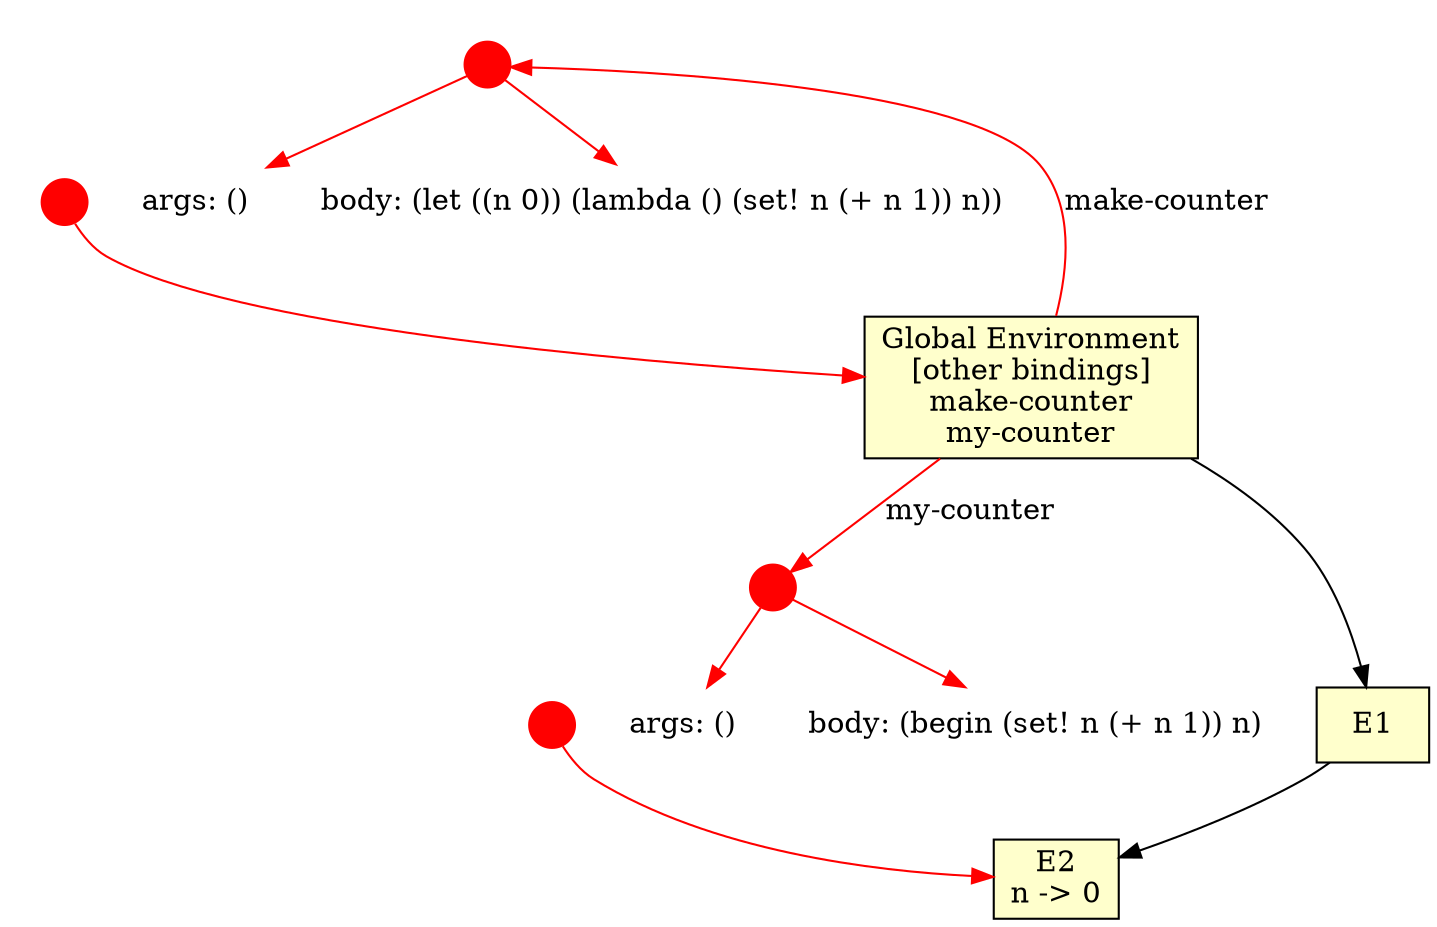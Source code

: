 digraph {
	env_0 [label="Global Environment\n[other bindings]\nmake-counter\nmy-counter\n" fillcolor="#FFFFCC" shape=box style=filled]
	env_1 [label="E1\n" fillcolor="#FFFFCC" shape=box style=filled]
	env_0 -> env_1 [color=black]
	env_2 [label="E2\nn -> 0\n" fillcolor="#FFFFCC" shape=box style=filled]
	env_1 -> env_2 [color=black]
	subgraph cluster_closure_0 {
		color=none rankdir=LR
		closure_0_left [label="" color=red fillcolor=red fixedsize=true height=0.3 shape=circle style=filled width=0.3]
		closure_0_right [label="" color=red fillcolor=red fixedsize=true height=0.3 shape=circle style=filled width=0.3]
		closure_0_left -> closure_0_right [style=invis]
		closure_0_args [label="args: ()" shape=none]
		closure_0_body [label="body: (let ((n 0)) (lambda () (set! n (+ n 1)) n))" shape=none]
		closure_0_left -> closure_0_args [arrowhead=normal color=red]
		closure_0_left -> closure_0_body [arrowhead=normal color=red]
	}
	closure_0_right -> env_0 [color=red]
	subgraph cluster_closure_1 {
		color=none rankdir=LR
		closure_1_left [label="" color=red fillcolor=red fixedsize=true height=0.3 shape=circle style=filled width=0.3]
		closure_1_right [label="" color=red fillcolor=red fixedsize=true height=0.3 shape=circle style=filled width=0.3]
		closure_1_left -> closure_1_right [style=invis]
		closure_1_args [label="args: ()" shape=none]
		closure_1_body [label="body: (begin (set! n (+ n 1)) n)" shape=none]
		closure_1_left -> closure_1_args [arrowhead=normal color=red]
		closure_1_left -> closure_1_body [arrowhead=normal color=red]
	}
	closure_1_right -> env_2 [color=red]
	env_0 -> closure_0_left [label="make-counter" color=red]
	env_0 -> closure_1_left [label="my-counter" color=red]
}
